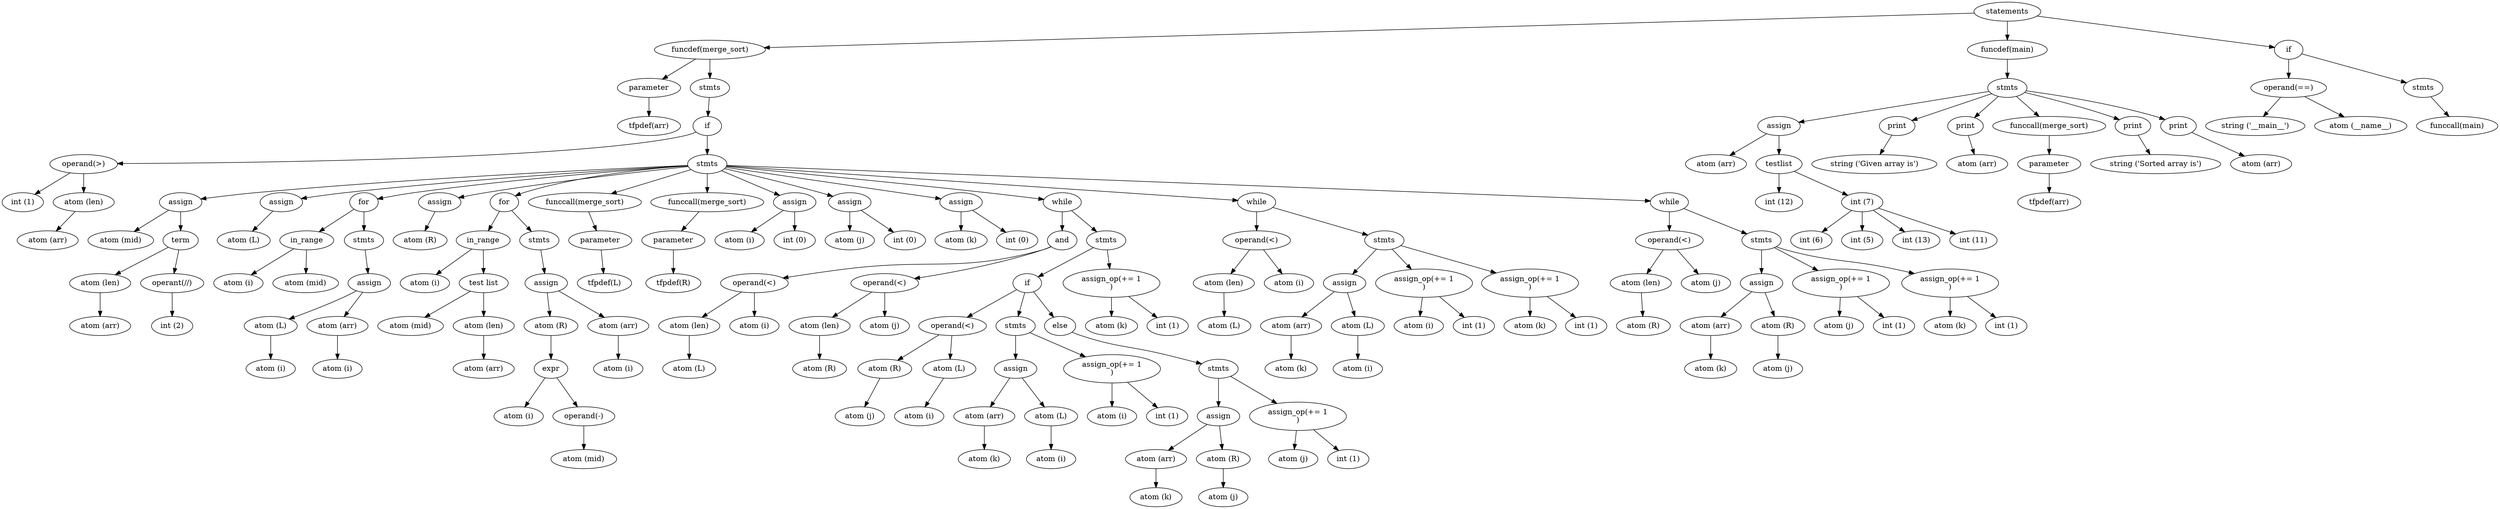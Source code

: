 digraph G {
	statements135 [label = "statements"]
	statements135 -> funcdef134;
	funcdef134 [label = "funcdef(merge_sort)"]
	funcdef134 -> parameter1;
	parameter1 [label = "parameter"]
	parameter1 -> tfpdef0;
	tfpdef0 [label = "tfpdef(arr)"]
	funcdef134 -> stmts133;
	stmts133 [label = "stmts"]
	stmts133 -> if132;
	if132 [label = "if"]
	if132 -> operand4;
	operand4 [label = "operand(>)"]
	operand4 -> int5;
	int5 [label = "int (1)"]
	operand4 -> NAME2;
	NAME2 [label = "atom (len)"]
	NAME2 -> NAME3;
	NAME3 [label = "atom (arr)"]
	if132 -> stmts13;
	stmts13 [label = "stmts"]
	stmts13 -> assign12;
	assign12 [label = "assign"]
	assign12 -> NAME6;
	NAME6 [label = "atom (mid)"]
	assign12 -> term11;
	term11 [label = "term"]
	term11 -> NAME7;
	NAME7 [label = "atom (len)"]
	NAME7 -> NAME8;
	NAME8 [label = "atom (arr)"]
	term11 -> operand10;
	operand10 [label = "operant(//)"]
	operand10 -> int9;
	int9 [label = "int (2)"]
	stmts13 -> assign15;
	assign15 [label = "assign"]
	assign15 -> NAME14;
	NAME14 [label = "atom (L)"]
	stmts13 -> for24;
	for24 [label = "for"]
	for24 -> in_range25;
	in_range25 [label = "in_range"]
	in_range25 -> NAME16;
	NAME16 [label = "atom (i)"]
	in_range25 -> NAME17;
	NAME17 [label = "atom (mid)"]
	for24 -> stmts23;
	stmts23 [label = "stmts"]
	stmts23 -> assign22;
	assign22 [label = "assign"]
	assign22 -> NAME18;
	NAME18 [label = "atom (L)"]
	NAME18 -> NAME19;
	NAME19 [label = "atom (i)"]
	assign22 -> NAME20;
	NAME20 [label = "atom (arr)"]
	NAME20 -> NAME21;
	NAME21 [label = "atom (i)"]
	stmts13 -> assign27;
	assign27 [label = "assign"]
	assign27 -> NAME26;
	NAME26 [label = "atom (R)"]
	stmts13 -> for42;
	for42 [label = "for"]
	for42 -> in_range43;
	in_range43 [label = "in_range"]
	in_range43 -> NAME28;
	NAME28 [label = "atom (i)"]
	in_range43 -> testlist32;
	testlist32 [label = "test list"]
	testlist32 -> NAME29;
	NAME29 [label = "atom (mid)"]
	testlist32 -> NAME30;
	NAME30 [label = "atom (len)"]
	NAME30 -> NAME31;
	NAME31 [label = "atom (arr)"]
	for42 -> stmts41;
	stmts41 [label = "stmts"]
	stmts41 -> assign40;
	assign40 [label = "assign"]
	assign40 -> NAME33;
	NAME33 [label = "atom (R)"]
	NAME33 -> arithm_expr37;
	arithm_expr37 [label = "expr"]
	arithm_expr37 -> NAME34;
	NAME34 [label = "atom (i)"]
	arithm_expr37 -> operand35;
	operand35 [label = "operand(-)"]
	operand35 -> NAME36;
	NAME36 [label = "atom (mid)"]
	assign40 -> NAME38;
	NAME38 [label = "atom (arr)"]
	NAME38 -> NAME39;
	NAME39 [label = "atom (i)"]
	stmts13 -> funccall46;
	funccall46 [label = "funccall(merge_sort)"]
	funccall46 -> parameter45;
	parameter45 [label = "parameter"]
	parameter45 -> tfpdef44;
	tfpdef44 [label = "tfpdef(L)"]
	stmts13 -> funccall49;
	funccall49 [label = "funccall(merge_sort)"]
	funccall49 -> parameter48;
	parameter48 [label = "parameter"]
	parameter48 -> tfpdef47;
	tfpdef47 [label = "tfpdef(R)"]
	stmts13 -> assign52;
	assign52 [label = "assign"]
	assign52 -> NAME50;
	NAME50 [label = "atom (i)"]
	assign52 -> int51;
	int51 [label = "int (0)"]
	stmts13 -> assign55;
	assign55 [label = "assign"]
	assign55 -> NAME53;
	NAME53 [label = "atom (j)"]
	assign55 -> int54;
	int54 [label = "int (0)"]
	stmts13 -> assign58;
	assign58 [label = "assign"]
	assign58 -> NAME56;
	NAME56 [label = "atom (k)"]
	assign58 -> int57;
	int57 [label = "int (0)"]
	stmts13 -> while97;
	while97 [label = "while"]
	while97 -> and67;
	and67 [label = "and"]
	and67 -> operand60;
	operand60 [label = "operand(<)"]
	operand60 -> NAME61;
	NAME61 [label = "atom (len)"]
	NAME61 -> NAME62;
	NAME62 [label = "atom (L)"]
	operand60 -> NAME59;
	NAME59 [label = "atom (i)"]
	and67 -> operand64;
	operand64 [label = "operand(<)"]
	operand64 -> NAME65;
	NAME65 [label = "atom (len)"]
	NAME65 -> NAME66;
	NAME66 [label = "atom (R)"]
	operand64 -> NAME63;
	NAME63 [label = "atom (j)"]
	while97 -> stmts93;
	stmts93 [label = "stmts"]
	stmts93 -> if92;
	if92 [label = "if"]
	if92 -> operand70;
	operand70 [label = "operand(<)"]
	operand70 -> NAME71;
	NAME71 [label = "atom (R)"]
	NAME71 -> NAME72;
	NAME72 [label = "atom (j)"]
	operand70 -> NAME68;
	NAME68 [label = "atom (L)"]
	NAME68 -> NAME69;
	NAME69 [label = "atom (i)"]
	if92 -> stmts78;
	stmts78 [label = "stmts"]
	stmts78 -> assign77;
	assign77 [label = "assign"]
	assign77 -> NAME73;
	NAME73 [label = "atom (arr)"]
	NAME73 -> NAME74;
	NAME74 [label = "atom (k)"]
	assign77 -> NAME75;
	NAME75 [label = "atom (L)"]
	NAME75 -> NAME76;
	NAME76 [label = "atom (i)"]
	stmts78 -> expr_stmt81;
	expr_stmt81 [label = "assign_op(+= 1
)"]
	expr_stmt81 -> NAME79;
	NAME79 [label = "atom (i)"]
	expr_stmt81 -> int80;
	int80 [label = "int (1)"]
	if92 -> else91;
	else91 [label = "else"]
	else91 -> stmts87;
	stmts87 [label = "stmts"]
	stmts87 -> assign86;
	assign86 [label = "assign"]
	assign86 -> NAME82;
	NAME82 [label = "atom (arr)"]
	NAME82 -> NAME83;
	NAME83 [label = "atom (k)"]
	assign86 -> NAME84;
	NAME84 [label = "atom (R)"]
	NAME84 -> NAME85;
	NAME85 [label = "atom (j)"]
	stmts87 -> expr_stmt90;
	expr_stmt90 [label = "assign_op(+= 1
)"]
	expr_stmt90 -> NAME88;
	NAME88 [label = "atom (j)"]
	expr_stmt90 -> int89;
	int89 [label = "int (1)"]
	stmts93 -> expr_stmt96;
	expr_stmt96 [label = "assign_op(+= 1
)"]
	expr_stmt96 -> NAME94;
	NAME94 [label = "atom (k)"]
	expr_stmt96 -> int95;
	int95 [label = "int (1)"]
	stmts13 -> while114;
	while114 [label = "while"]
	while114 -> operand99;
	operand99 [label = "operand(<)"]
	operand99 -> NAME100;
	NAME100 [label = "atom (len)"]
	NAME100 -> NAME101;
	NAME101 [label = "atom (L)"]
	operand99 -> NAME98;
	NAME98 [label = "atom (i)"]
	while114 -> stmts107;
	stmts107 [label = "stmts"]
	stmts107 -> assign106;
	assign106 [label = "assign"]
	assign106 -> NAME102;
	NAME102 [label = "atom (arr)"]
	NAME102 -> NAME103;
	NAME103 [label = "atom (k)"]
	assign106 -> NAME104;
	NAME104 [label = "atom (L)"]
	NAME104 -> NAME105;
	NAME105 [label = "atom (i)"]
	stmts107 -> expr_stmt110;
	expr_stmt110 [label = "assign_op(+= 1
)"]
	expr_stmt110 -> NAME108;
	NAME108 [label = "atom (i)"]
	expr_stmt110 -> int109;
	int109 [label = "int (1)"]
	stmts107 -> expr_stmt113;
	expr_stmt113 [label = "assign_op(+= 1
)"]
	expr_stmt113 -> NAME111;
	NAME111 [label = "atom (k)"]
	expr_stmt113 -> int112;
	int112 [label = "int (1)"]
	stmts13 -> while131;
	while131 [label = "while"]
	while131 -> operand116;
	operand116 [label = "operand(<)"]
	operand116 -> NAME117;
	NAME117 [label = "atom (len)"]
	NAME117 -> NAME118;
	NAME118 [label = "atom (R)"]
	operand116 -> NAME115;
	NAME115 [label = "atom (j)"]
	while131 -> stmts124;
	stmts124 [label = "stmts"]
	stmts124 -> assign123;
	assign123 [label = "assign"]
	assign123 -> NAME119;
	NAME119 [label = "atom (arr)"]
	NAME119 -> NAME120;
	NAME120 [label = "atom (k)"]
	assign123 -> NAME121;
	NAME121 [label = "atom (R)"]
	NAME121 -> NAME122;
	NAME122 [label = "atom (j)"]
	stmts124 -> expr_stmt127;
	expr_stmt127 [label = "assign_op(+= 1
)"]
	expr_stmt127 -> NAME125;
	NAME125 [label = "atom (j)"]
	expr_stmt127 -> int126;
	int126 [label = "int (1)"]
	stmts124 -> expr_stmt130;
	expr_stmt130 [label = "assign_op(+= 1
)"]
	expr_stmt130 -> NAME128;
	NAME128 [label = "atom (k)"]
	expr_stmt130 -> int129;
	int129 [label = "int (1)"]
	statements135 -> funcdef157;
	funcdef157 [label = "funcdef(main)"]
	funcdef157 -> stmts145;
	stmts145 [label = "stmts"]
	stmts145 -> assign144;
	assign144 [label = "assign"]
	assign144 -> NAME136;
	NAME136 [label = "atom (arr)"]
	assign144 -> testlist_comp143;
	testlist_comp143 [label = "testlist"]
	testlist_comp143 -> int137;
	int137 [label = "int (12)"]
	testlist_comp143 -> int142;
	int142 [label = "int (7)"]
	int142 -> int141;
	int141 [label = "int (6)"]
	int142 -> int140;
	int140 [label = "int (5)"]
	int142 -> int139;
	int139 [label = "int (13)"]
	int142 -> int138;
	int138 [label = "int (11)"]
	stmts145 -> print147;
	print147 [label = "print"]
	print147 -> string146;
	string146 [label = "string ('Given array is')"]
	stmts145 -> print149;
	print149 [label = "print"]
	print149 -> NAME148;
	NAME148 [label = "atom (arr)"]
	stmts145 -> funccall152;
	funccall152 [label = "funccall(merge_sort)"]
	funccall152 -> parameter151;
	parameter151 [label = "parameter"]
	parameter151 -> tfpdef150;
	tfpdef150 [label = "tfpdef(arr)"]
	stmts145 -> print154;
	print154 [label = "print"]
	print154 -> string153;
	string153 [label = "string ('Sorted array is')"]
	stmts145 -> print156;
	print156 [label = "print"]
	print156 -> NAME155;
	NAME155 [label = "atom (arr)"]
	statements135 -> if163;
	if163 [label = "if"]
	if163 -> operand159;
	operand159 [label = "operand(==)"]
	operand159 -> string160;
	string160 [label = "string ('__main__')"]
	operand159 -> NAME158;
	NAME158 [label = "atom (__name__)"]
	if163 -> stmts162;
	stmts162 [label = "stmts"]
	stmts162 -> funccall161;
	funccall161 [label = "funccall(main)"]
}
